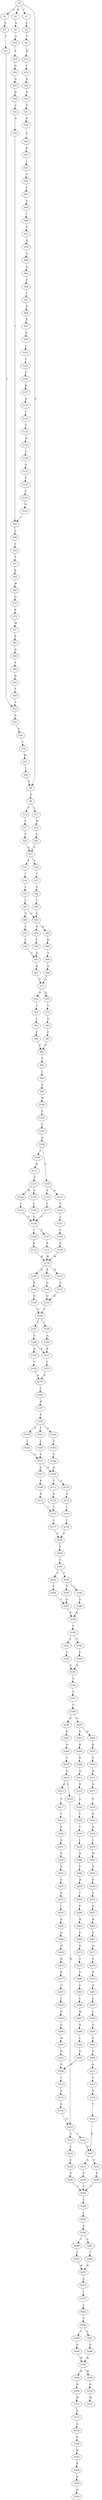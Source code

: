 strict digraph  {
	S0 -> S1 [ label = T ];
	S0 -> S2 [ label = R ];
	S0 -> S3 [ label = F ];
	S0 -> S4 [ label = K ];
	S1 -> S5 [ label = P ];
	S2 -> S6 [ label = Q ];
	S3 -> S7 [ label = S ];
	S4 -> S8 [ label = G ];
	S5 -> S9 [ label = C ];
	S6 -> S10 [ label = S ];
	S7 -> S11 [ label = S ];
	S8 -> S12 [ label = F ];
	S8 -> S13 [ label = L ];
	S9 -> S14 [ label = W ];
	S10 -> S15 [ label = S ];
	S11 -> S16 [ label = T ];
	S12 -> S17 [ label = F ];
	S13 -> S18 [ label = W ];
	S14 -> S19 [ label = L ];
	S15 -> S20 [ label = G ];
	S16 -> S21 [ label = V ];
	S17 -> S22 [ label = S ];
	S18 -> S23 [ label = S ];
	S19 -> S24 [ label = K ];
	S20 -> S25 [ label = Q ];
	S21 -> S26 [ label = S ];
	S22 -> S27 [ label = G ];
	S23 -> S27 [ label = G ];
	S24 -> S28 [ label = N ];
	S25 -> S29 [ label = H ];
	S26 -> S30 [ label = C ];
	S27 -> S31 [ label = E ];
	S27 -> S32 [ label = D ];
	S28 -> S33 [ label = D ];
	S29 -> S34 [ label = G ];
	S30 -> S35 [ label = W ];
	S31 -> S36 [ label = T ];
	S32 -> S37 [ label = T ];
	S33 -> S38 [ label = E ];
	S34 -> S39 [ label = N ];
	S35 -> S40 [ label = L ];
	S36 -> S41 [ label = I ];
	S37 -> S42 [ label = V ];
	S38 -> S43 [ label = N ];
	S39 -> S44 [ label = I ];
	S40 -> S4 [ label = K ];
	S41 -> S45 [ label = C ];
	S42 -> S46 [ label = C ];
	S43 -> S47 [ label = E ];
	S44 -> S48 [ label = A ];
	S45 -> S49 [ label = N ];
	S45 -> S50 [ label = S ];
	S46 -> S50 [ label = S ];
	S47 -> S51 [ label = I ];
	S48 -> S52 [ label = C ];
	S49 -> S53 [ label = S ];
	S50 -> S54 [ label = N ];
	S50 -> S55 [ label = K ];
	S51 -> S56 [ label = C ];
	S52 -> S57 [ label = Y ];
	S53 -> S58 [ label = Y ];
	S54 -> S59 [ label = Y ];
	S55 -> S60 [ label = H ];
	S56 -> S61 [ label = E ];
	S57 -> S62 [ label = K ];
	S58 -> S63 [ label = S ];
	S59 -> S63 [ label = S ];
	S60 -> S64 [ label = A ];
	S61 -> S65 [ label = S ];
	S62 -> S66 [ label = W ];
	S63 -> S67 [ label = K ];
	S64 -> S68 [ label = K ];
	S65 -> S69 [ label = I ];
	S66 -> S70 [ label = Q ];
	S67 -> S71 [ label = G ];
	S68 -> S71 [ label = G ];
	S69 -> S72 [ label = V ];
	S70 -> S73 [ label = K ];
	S71 -> S74 [ label = R ];
	S71 -> S75 [ label = H ];
	S72 -> S76 [ label = S ];
	S73 -> S77 [ label = M ];
	S74 -> S78 [ label = Y ];
	S75 -> S79 [ label = Y ];
	S76 -> S80 [ label = N ];
	S77 -> S81 [ label = E ];
	S78 -> S82 [ label = I ];
	S79 -> S83 [ label = N ];
	S80 -> S84 [ label = R ];
	S81 -> S85 [ label = D ];
	S82 -> S86 [ label = F ];
	S83 -> S87 [ label = F ];
	S84 -> S88 [ label = Y ];
	S85 -> S89 [ label = Y ];
	S86 -> S90 [ label = P ];
	S87 -> S90 [ label = P ];
	S88 -> S91 [ label = I ];
	S89 -> S92 [ label = N ];
	S90 -> S93 [ label = F ];
	S91 -> S94 [ label = S ];
	S92 -> S95 [ label = S ];
	S93 -> S96 [ label = I ];
	S94 -> S97 [ label = P ];
	S95 -> S16 [ label = T ];
	S96 -> S98 [ label = C ];
	S97 -> S99 [ label = F ];
	S98 -> S100 [ label = R ];
	S99 -> S101 [ label = I ];
	S100 -> S102 [ label = P ];
	S101 -> S103 [ label = C ];
	S102 -> S104 [ label = Y ];
	S103 -> S105 [ label = S ];
	S104 -> S106 [ label = D ];
	S105 -> S107 [ label = K ];
	S106 -> S108 [ label = T ];
	S106 -> S109 [ label = E ];
	S107 -> S110 [ label = S ];
	S108 -> S111 [ label = D ];
	S109 -> S112 [ label = K ];
	S109 -> S113 [ label = P ];
	S110 -> S114 [ label = L ];
	S111 -> S115 [ label = E ];
	S112 -> S116 [ label = T ];
	S113 -> S117 [ label = L ];
	S114 -> S118 [ label = S ];
	S115 -> S119 [ label = V ];
	S115 -> S120 [ label = M ];
	S116 -> S121 [ label = C ];
	S117 -> S122 [ label = C ];
	S118 -> S123 [ label = N ];
	S119 -> S124 [ label = L ];
	S120 -> S125 [ label = L ];
	S121 -> S126 [ label = Y ];
	S122 -> S127 [ label = P ];
	S122 -> S128 [ label = T ];
	S123 -> S129 [ label = G ];
	S124 -> S122 [ label = C ];
	S125 -> S122 [ label = C ];
	S126 -> S130 [ label = K ];
	S127 -> S131 [ label = K ];
	S128 -> S132 [ label = K ];
	S129 -> S133 [ label = G ];
	S130 -> S134 [ label = W ];
	S131 -> S134 [ label = W ];
	S132 -> S134 [ label = W ];
	S133 -> S135 [ label = F ];
	S134 -> S136 [ label = H ];
	S134 -> S137 [ label = N ];
	S134 -> S138 [ label = K ];
	S135 -> S139 [ label = E ];
	S136 -> S140 [ label = R ];
	S137 -> S141 [ label = G ];
	S138 -> S142 [ label = G ];
	S139 -> S143 [ label = N ];
	S140 -> S144 [ label = D ];
	S141 -> S145 [ label = D ];
	S142 -> S145 [ label = D ];
	S143 -> S44 [ label = I ];
	S144 -> S146 [ label = Y ];
	S145 -> S146 [ label = Y ];
	S146 -> S147 [ label = V ];
	S146 -> S148 [ label = I ];
	S147 -> S149 [ label = A ];
	S148 -> S150 [ label = A ];
	S149 -> S151 [ label = K ];
	S149 -> S152 [ label = R ];
	S150 -> S151 [ label = K ];
	S151 -> S153 [ label = T ];
	S152 -> S154 [ label = T ];
	S153 -> S155 [ label = A ];
	S154 -> S155 [ label = A ];
	S155 -> S156 [ label = C ];
	S156 -> S157 [ label = W ];
	S157 -> S158 [ label = P ];
	S158 -> S159 [ label = S ];
	S158 -> S160 [ label = F ];
	S158 -> S161 [ label = Y ];
	S159 -> S162 [ label = L ];
	S160 -> S163 [ label = F ];
	S161 -> S164 [ label = L ];
	S162 -> S165 [ label = S ];
	S163 -> S166 [ label = S ];
	S164 -> S165 [ label = S ];
	S165 -> S167 [ label = G ];
	S165 -> S168 [ label = N ];
	S166 -> S168 [ label = N ];
	S167 -> S169 [ label = K ];
	S168 -> S170 [ label = A ];
	S168 -> S171 [ label = T ];
	S169 -> S172 [ label = K ];
	S170 -> S173 [ label = K ];
	S171 -> S174 [ label = K ];
	S172 -> S175 [ label = T ];
	S173 -> S176 [ label = I ];
	S174 -> S175 [ label = T ];
	S175 -> S177 [ label = C ];
	S176 -> S178 [ label = C ];
	S177 -> S179 [ label = S ];
	S178 -> S179 [ label = S ];
	S179 -> S180 [ label = F ];
	S180 -> S181 [ label = Y ];
	S181 -> S182 [ label = V ];
	S181 -> S183 [ label = T ];
	S182 -> S184 [ label = S ];
	S183 -> S185 [ label = S ];
	S183 -> S186 [ label = T ];
	S184 -> S187 [ label = G ];
	S185 -> S187 [ label = G ];
	S186 -> S188 [ label = G ];
	S187 -> S189 [ label = K ];
	S188 -> S189 [ label = K ];
	S189 -> S190 [ label = Y ];
	S190 -> S191 [ label = I ];
	S190 -> S192 [ label = T ];
	S191 -> S193 [ label = F ];
	S192 -> S194 [ label = F ];
	S193 -> S195 [ label = P ];
	S194 -> S195 [ label = P ];
	S195 -> S196 [ label = F ];
	S196 -> S197 [ label = V ];
	S197 -> S198 [ label = C ];
	S198 -> S199 [ label = P ];
	S198 -> S200 [ label = S ];
	S199 -> S201 [ label = A ];
	S200 -> S202 [ label = D ];
	S200 -> S203 [ label = E ];
	S201 -> S204 [ label = Q ];
	S202 -> S205 [ label = K ];
	S203 -> S206 [ label = K ];
	S204 -> S207 [ label = G ];
	S205 -> S208 [ label = D ];
	S206 -> S209 [ label = K ];
	S207 -> S210 [ label = D ];
	S208 -> S211 [ label = R ];
	S209 -> S212 [ label = Q ];
	S210 -> S213 [ label = S ];
	S210 -> S214 [ label = G ];
	S211 -> S215 [ label = E ];
	S212 -> S216 [ label = R ];
	S213 -> S217 [ label = S ];
	S214 -> S218 [ label = N ];
	S215 -> S219 [ label = R ];
	S216 -> S220 [ label = S ];
	S217 -> S221 [ label = C ];
	S218 -> S222 [ label = T ];
	S218 -> S223 [ label = A ];
	S219 -> S224 [ label = R ];
	S220 -> S225 [ label = L ];
	S221 -> S226 [ label = F ];
	S222 -> S227 [ label = E ];
	S223 -> S228 [ label = E ];
	S224 -> S229 [ label = A ];
	S225 -> S230 [ label = T ];
	S226 -> S231 [ label = V ];
	S227 -> S232 [ label = Y ];
	S227 -> S233 [ label = S ];
	S228 -> S234 [ label = C ];
	S229 -> S235 [ label = L ];
	S230 -> S236 [ label = I ];
	S231 -> S237 [ label = F ];
	S232 -> S238 [ label = S ];
	S233 -> S239 [ label = S ];
	S234 -> S240 [ label = S ];
	S235 -> S241 [ label = W ];
	S236 -> S242 [ label = R ];
	S237 -> S243 [ label = S ];
	S238 -> S244 [ label = Y ];
	S239 -> S244 [ label = Y ];
	S240 -> S244 [ label = Y ];
	S241 -> S245 [ label = N ];
	S242 -> S246 [ label = P ];
	S243 -> S247 [ label = S ];
	S244 -> S248 [ label = L ];
	S245 -> S249 [ label = K ];
	S246 -> S250 [ label = H ];
	S247 -> S251 [ label = P ];
	S248 -> S252 [ label = L ];
	S249 -> S253 [ label = T ];
	S250 -> S254 [ label = T ];
	S251 -> S255 [ label = I ];
	S252 -> S256 [ label = F ];
	S253 -> S257 [ label = S ];
	S254 -> S258 [ label = F ];
	S255 -> S259 [ label = D ];
	S256 -> S260 [ label = T ];
	S256 -> S261 [ label = A ];
	S257 -> S262 [ label = R ];
	S258 -> S263 [ label = D ];
	S259 -> S264 [ label = Q ];
	S260 -> S265 [ label = T ];
	S261 -> S266 [ label = T ];
	S262 -> S267 [ label = V ];
	S263 -> S268 [ label = E ];
	S264 -> S269 [ label = N ];
	S265 -> S270 [ label = W ];
	S266 -> S270 [ label = W ];
	S267 -> S271 [ label = Q ];
	S268 -> S272 [ label = R ];
	S269 -> S273 [ label = H ];
	S270 -> S274 [ label = G ];
	S271 -> S275 [ label = S ];
	S272 -> S276 [ label = G ];
	S273 -> S277 [ label = K ];
	S274 -> S278 [ label = L ];
	S275 -> S279 [ label = N ];
	S276 -> S280 [ label = G ];
	S277 -> S281 [ label = G ];
	S278 -> S282 [ label = L ];
	S279 -> S283 [ label = N ];
	S280 -> S284 [ label = E ];
	S281 -> S285 [ label = L ];
	S282 -> S286 [ label = Y ];
	S283 -> S287 [ label = L ];
	S284 -> S288 [ label = L ];
	S285 -> S289 [ label = P ];
	S286 -> S290 [ label = T ];
	S286 -> S291 [ label = S ];
	S287 -> S292 [ label = L ];
	S288 -> S293 [ label = W ];
	S289 -> S294 [ label = G ];
	S290 -> S295 [ label = S ];
	S291 -> S296 [ label = S ];
	S292 -> S297 [ label = G ];
	S293 -> S298 [ label = G ];
	S294 -> S299 [ label = W ];
	S295 -> S300 [ label = W ];
	S296 -> S300 [ label = W ];
	S297 -> S301 [ label = P ];
	S298 -> S302 [ label = L ];
	S299 -> S303 [ label = N ];
	S300 -> S304 [ label = R ];
	S300 -> S305 [ label = W ];
	S301 -> S306 [ label = P ];
	S302 -> S307 [ label = N ];
	S303 -> S308 [ label = P ];
	S304 -> S309 [ label = N ];
	S305 -> S310 [ label = S ];
	S306 -> S311 [ label = A ];
	S307 -> S308 [ label = P ];
	S308 -> S312 [ label = I ];
	S309 -> S313 [ label = M ];
	S310 -> S314 [ label = M ];
	S311 -> S315 [ label = G ];
	S312 -> S316 [ label = E ];
	S313 -> S317 [ label = E ];
	S315 -> S318 [ label = S ];
	S316 -> S319 [ label = G ];
	S317 -> S320 [ label = G ];
	S318 -> S321 [ label = T ];
	S319 -> S218 [ label = N ];
	S320 -> S322 [ label = P ];
	S321 -> S227 [ label = E ];
	S322 -> S323 [ label = K ];
	S323 -> S324 [ label = K ];
	S324 -> S325 [ label = E ];
	S325 -> S326 [ label = R ];
}
